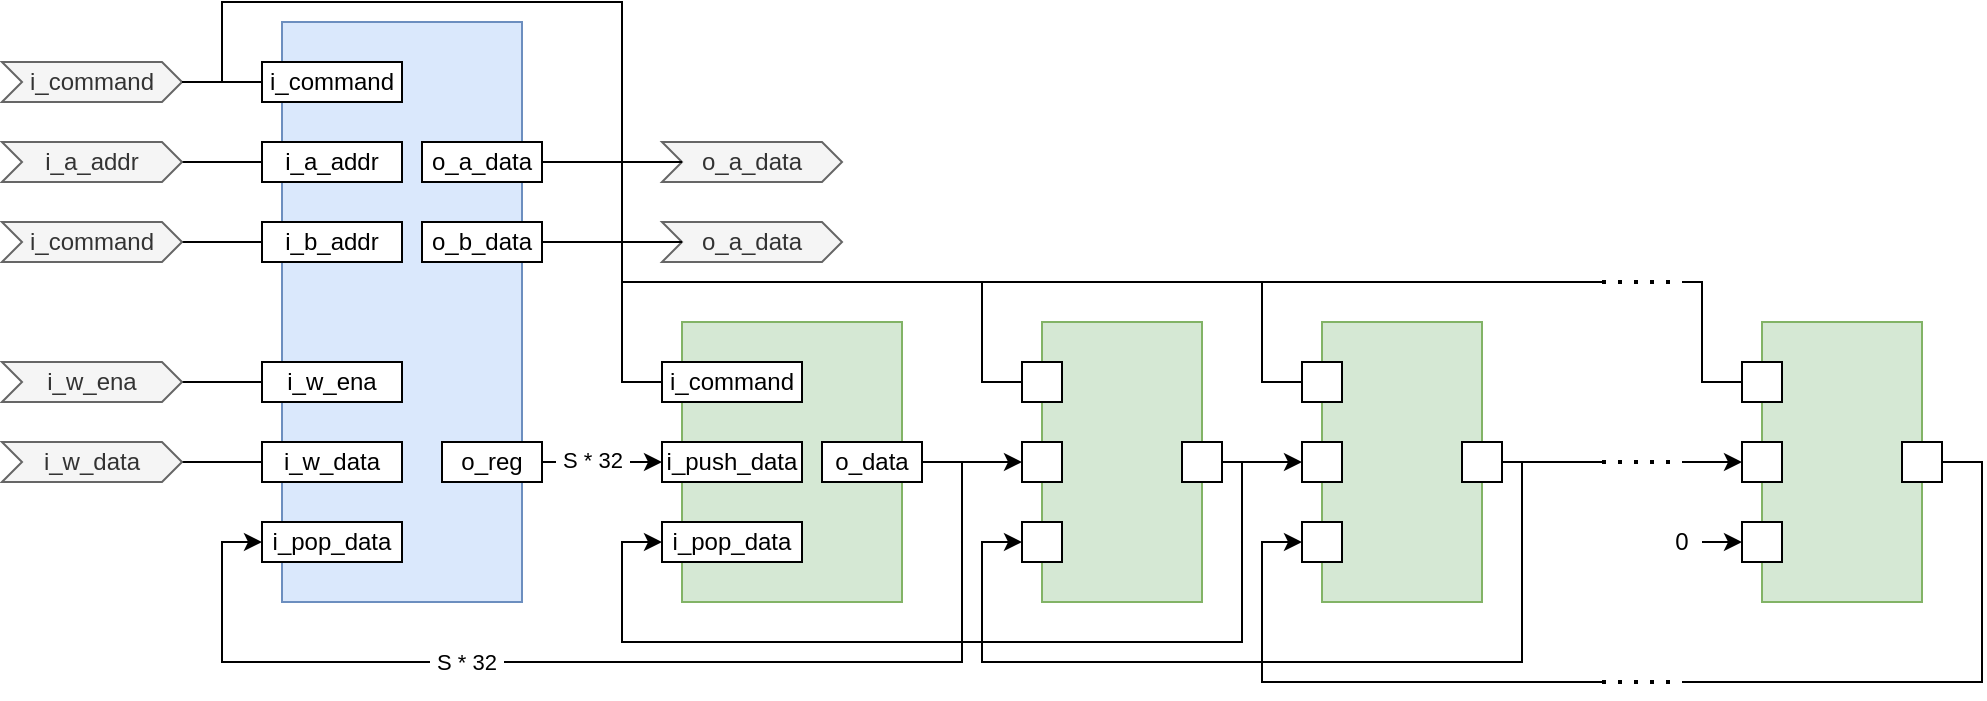 <mxfile version="27.0.5">
  <diagram name="Page-1" id="EF95RXOkAe6jpXl8hsVO">
    <mxGraphModel dx="2943" dy="1973" grid="1" gridSize="10" guides="1" tooltips="1" connect="1" arrows="1" fold="1" page="1" pageScale="1" pageWidth="850" pageHeight="1100" math="0" shadow="0">
      <root>
        <mxCell id="0" />
        <mxCell id="1" parent="0" />
        <mxCell id="Xn5FnCG-qSh6JUQlaOpy-32" value="" style="rounded=0;whiteSpace=wrap;html=1;fillColor=#d5e8d4;strokeColor=#82b366;" parent="1" vertex="1">
          <mxGeometry x="190" y="500" width="110" height="140" as="geometry" />
        </mxCell>
        <mxCell id="Xn5FnCG-qSh6JUQlaOpy-5" value="i_command" style="rounded=0;whiteSpace=wrap;html=1;" parent="1" vertex="1">
          <mxGeometry x="180" y="520" width="70" height="20" as="geometry" />
        </mxCell>
        <mxCell id="Xn5FnCG-qSh6JUQlaOpy-38" value="i_pop_data" style="rounded=0;whiteSpace=wrap;html=1;" parent="1" vertex="1">
          <mxGeometry x="180" y="600" width="70" height="20" as="geometry" />
        </mxCell>
        <mxCell id="Xn5FnCG-qSh6JUQlaOpy-41" value="o_data" style="rounded=0;whiteSpace=wrap;html=1;" parent="1" vertex="1">
          <mxGeometry x="260" y="560" width="50" height="20" as="geometry" />
        </mxCell>
        <mxCell id="Xn5FnCG-qSh6JUQlaOpy-35" value="i_push_data" style="rounded=0;whiteSpace=wrap;html=1;" parent="1" vertex="1">
          <mxGeometry x="180" y="560" width="70" height="20" as="geometry" />
        </mxCell>
        <mxCell id="Xn5FnCG-qSh6JUQlaOpy-45" value="" style="endArrow=none;html=1;rounded=0;entryX=0;entryY=0.5;entryDx=0;entryDy=0;exitX=0;exitY=0.5;exitDx=0;exitDy=0;startArrow=none;startFill=0;" parent="1" source="Xn5FnCG-qSh6JUQlaOpy-5" target="Xn5FnCG-qSh6JUQlaOpy-48" edge="1">
          <mxGeometry width="50" height="50" relative="1" as="geometry">
            <mxPoint x="170" y="530" as="sourcePoint" />
            <mxPoint x="460" y="530" as="targetPoint" />
            <Array as="points">
              <mxPoint x="160" y="530" />
              <mxPoint x="160" y="480" />
              <mxPoint x="340" y="480" />
              <mxPoint x="340" y="530" />
              <mxPoint x="360" y="530" />
            </Array>
          </mxGeometry>
        </mxCell>
        <mxCell id="Xn5FnCG-qSh6JUQlaOpy-47" value="" style="rounded=0;whiteSpace=wrap;html=1;fillColor=#d5e8d4;strokeColor=#82b366;" parent="1" vertex="1">
          <mxGeometry x="370" y="500" width="80" height="140" as="geometry" />
        </mxCell>
        <mxCell id="Xn5FnCG-qSh6JUQlaOpy-48" value="" style="rounded=0;whiteSpace=wrap;html=1;" parent="1" vertex="1">
          <mxGeometry x="360" y="520" width="20" height="20" as="geometry" />
        </mxCell>
        <mxCell id="Xn5FnCG-qSh6JUQlaOpy-49" value="" style="endArrow=classic;html=1;rounded=0;entryX=0;entryY=0.5;entryDx=0;entryDy=0;exitX=1;exitY=0.5;exitDx=0;exitDy=0;" parent="1" source="Xn5FnCG-qSh6JUQlaOpy-41" target="Xn5FnCG-qSh6JUQlaOpy-51" edge="1">
          <mxGeometry width="50" height="50" relative="1" as="geometry">
            <mxPoint x="360" y="570" as="sourcePoint" />
            <mxPoint x="460" y="570" as="targetPoint" />
          </mxGeometry>
        </mxCell>
        <mxCell id="Xn5FnCG-qSh6JUQlaOpy-51" value="" style="rounded=0;whiteSpace=wrap;html=1;" parent="1" vertex="1">
          <mxGeometry x="360" y="560" width="20" height="20" as="geometry" />
        </mxCell>
        <mxCell id="Xn5FnCG-qSh6JUQlaOpy-54" value="" style="rounded=0;whiteSpace=wrap;html=1;" parent="1" vertex="1">
          <mxGeometry x="360" y="600" width="20" height="20" as="geometry" />
        </mxCell>
        <mxCell id="Xn5FnCG-qSh6JUQlaOpy-56" value="" style="rounded=0;whiteSpace=wrap;html=1;" parent="1" vertex="1">
          <mxGeometry x="440" y="560" width="20" height="20" as="geometry" />
        </mxCell>
        <mxCell id="Xn5FnCG-qSh6JUQlaOpy-59" value="" style="endArrow=classic;html=1;rounded=0;exitX=1;exitY=0.5;exitDx=0;exitDy=0;entryX=0;entryY=0.5;entryDx=0;entryDy=0;" parent="1" source="Xn5FnCG-qSh6JUQlaOpy-56" target="Xn5FnCG-qSh6JUQlaOpy-38" edge="1">
          <mxGeometry width="50" height="50" relative="1" as="geometry">
            <mxPoint x="450" y="490" as="sourcePoint" />
            <mxPoint x="210" y="610" as="targetPoint" />
            <Array as="points">
              <mxPoint x="470" y="570" />
              <mxPoint x="470" y="660" />
              <mxPoint x="160" y="660" />
              <mxPoint x="160" y="610" />
            </Array>
          </mxGeometry>
        </mxCell>
        <mxCell id="Xn5FnCG-qSh6JUQlaOpy-61" value="" style="rounded=0;whiteSpace=wrap;html=1;fillColor=#d5e8d4;strokeColor=#82b366;" parent="1" vertex="1">
          <mxGeometry x="510" y="500" width="80" height="140" as="geometry" />
        </mxCell>
        <mxCell id="Xn5FnCG-qSh6JUQlaOpy-62" value="" style="rounded=0;whiteSpace=wrap;html=1;" parent="1" vertex="1">
          <mxGeometry x="500" y="520" width="20" height="20" as="geometry" />
        </mxCell>
        <mxCell id="Xn5FnCG-qSh6JUQlaOpy-63" value="" style="rounded=0;whiteSpace=wrap;html=1;" parent="1" vertex="1">
          <mxGeometry x="500" y="560" width="20" height="20" as="geometry" />
        </mxCell>
        <mxCell id="Xn5FnCG-qSh6JUQlaOpy-64" value="" style="rounded=0;whiteSpace=wrap;html=1;" parent="1" vertex="1">
          <mxGeometry x="500" y="600" width="20" height="20" as="geometry" />
        </mxCell>
        <mxCell id="Xn5FnCG-qSh6JUQlaOpy-65" value="" style="rounded=0;whiteSpace=wrap;html=1;" parent="1" vertex="1">
          <mxGeometry x="580" y="560" width="20" height="20" as="geometry" />
        </mxCell>
        <mxCell id="Xn5FnCG-qSh6JUQlaOpy-66" value="" style="endArrow=classic;html=1;rounded=0;exitX=1;exitY=0.5;exitDx=0;exitDy=0;entryX=0;entryY=0.5;entryDx=0;entryDy=0;" parent="1" source="Xn5FnCG-qSh6JUQlaOpy-65" edge="1">
          <mxGeometry width="50" height="50" relative="1" as="geometry">
            <mxPoint x="580" y="490" as="sourcePoint" />
            <mxPoint x="360" y="610" as="targetPoint" />
            <Array as="points">
              <mxPoint x="610" y="570" />
              <mxPoint x="610" y="670" />
              <mxPoint x="340" y="670" />
              <mxPoint x="340" y="610" />
            </Array>
          </mxGeometry>
        </mxCell>
        <mxCell id="Xn5FnCG-qSh6JUQlaOpy-68" value="" style="rounded=0;whiteSpace=wrap;html=1;fillColor=#d5e8d4;strokeColor=#82b366;" parent="1" vertex="1">
          <mxGeometry x="730" y="500" width="80" height="140" as="geometry" />
        </mxCell>
        <mxCell id="Xn5FnCG-qSh6JUQlaOpy-69" value="" style="rounded=0;whiteSpace=wrap;html=1;" parent="1" vertex="1">
          <mxGeometry x="720" y="520" width="20" height="20" as="geometry" />
        </mxCell>
        <mxCell id="Xn5FnCG-qSh6JUQlaOpy-70" value="" style="rounded=0;whiteSpace=wrap;html=1;" parent="1" vertex="1">
          <mxGeometry x="720" y="560" width="20" height="20" as="geometry" />
        </mxCell>
        <mxCell id="Xn5FnCG-qSh6JUQlaOpy-71" value="" style="rounded=0;whiteSpace=wrap;html=1;" parent="1" vertex="1">
          <mxGeometry x="720" y="600" width="20" height="20" as="geometry" />
        </mxCell>
        <mxCell id="Xn5FnCG-qSh6JUQlaOpy-72" value="" style="rounded=0;whiteSpace=wrap;html=1;" parent="1" vertex="1">
          <mxGeometry x="800" y="560" width="20" height="20" as="geometry" />
        </mxCell>
        <mxCell id="Xn5FnCG-qSh6JUQlaOpy-75" value="" style="endArrow=classic;html=1;rounded=0;entryX=0;entryY=0.5;entryDx=0;entryDy=0;" parent="1" target="Xn5FnCG-qSh6JUQlaOpy-64" edge="1">
          <mxGeometry width="50" height="50" relative="1" as="geometry">
            <mxPoint x="650" y="680" as="sourcePoint" />
            <mxPoint x="520" y="660" as="targetPoint" />
            <Array as="points">
              <mxPoint x="480" y="680" />
              <mxPoint x="480" y="610" />
            </Array>
          </mxGeometry>
        </mxCell>
        <mxCell id="Xn5FnCG-qSh6JUQlaOpy-76" value="" style="endArrow=classic;html=1;rounded=0;entryX=0;entryY=0.5;entryDx=0;entryDy=0;" parent="1" target="Xn5FnCG-qSh6JUQlaOpy-70" edge="1">
          <mxGeometry width="50" height="50" relative="1" as="geometry">
            <mxPoint x="690" y="570" as="sourcePoint" />
            <mxPoint x="520" y="660" as="targetPoint" />
          </mxGeometry>
        </mxCell>
        <mxCell id="Xn5FnCG-qSh6JUQlaOpy-77" value="" style="endArrow=none;html=1;rounded=0;" parent="1" edge="1">
          <mxGeometry width="50" height="50" relative="1" as="geometry">
            <mxPoint x="650" y="480" as="sourcePoint" />
            <mxPoint x="340" y="480" as="targetPoint" />
          </mxGeometry>
        </mxCell>
        <mxCell id="Xn5FnCG-qSh6JUQlaOpy-78" value="" style="endArrow=none;html=1;rounded=0;entryX=0;entryY=0.5;entryDx=0;entryDy=0;startFill=0;" parent="1" target="Xn5FnCG-qSh6JUQlaOpy-69" edge="1">
          <mxGeometry width="50" height="50" relative="1" as="geometry">
            <mxPoint x="690" y="480" as="sourcePoint" />
            <mxPoint x="520" y="660" as="targetPoint" />
            <Array as="points">
              <mxPoint x="700" y="480" />
              <mxPoint x="700" y="530" />
            </Array>
          </mxGeometry>
        </mxCell>
        <mxCell id="Xn5FnCG-qSh6JUQlaOpy-80" value="" style="endArrow=none;dashed=1;html=1;dashPattern=1 3;strokeWidth=2;rounded=0;" parent="1" edge="1">
          <mxGeometry width="50" height="50" relative="1" as="geometry">
            <mxPoint x="650" y="480" as="sourcePoint" />
            <mxPoint x="690" y="480" as="targetPoint" />
          </mxGeometry>
        </mxCell>
        <mxCell id="Xn5FnCG-qSh6JUQlaOpy-81" value="" style="endArrow=none;dashed=1;html=1;dashPattern=1 3;strokeWidth=2;rounded=0;" parent="1" edge="1">
          <mxGeometry width="50" height="50" relative="1" as="geometry">
            <mxPoint x="650" y="570" as="sourcePoint" />
            <mxPoint x="690" y="570" as="targetPoint" />
          </mxGeometry>
        </mxCell>
        <mxCell id="Xn5FnCG-qSh6JUQlaOpy-82" value="" style="endArrow=none;dashed=1;html=1;dashPattern=1 3;strokeWidth=2;rounded=0;" parent="1" edge="1">
          <mxGeometry width="50" height="50" relative="1" as="geometry">
            <mxPoint x="650" y="680" as="sourcePoint" />
            <mxPoint x="690" y="680" as="targetPoint" />
          </mxGeometry>
        </mxCell>
        <mxCell id="Xn5FnCG-qSh6JUQlaOpy-83" value="" style="endArrow=none;html=1;rounded=0;" parent="1" edge="1">
          <mxGeometry width="50" height="50" relative="1" as="geometry">
            <mxPoint x="610" y="570" as="sourcePoint" />
            <mxPoint x="650" y="570" as="targetPoint" />
          </mxGeometry>
        </mxCell>
        <mxCell id="Xn5FnCG-qSh6JUQlaOpy-85" value="" style="endArrow=none;html=1;rounded=0;entryX=1;entryY=0.5;entryDx=0;entryDy=0;" parent="1" target="Xn5FnCG-qSh6JUQlaOpy-72" edge="1">
          <mxGeometry width="50" height="50" relative="1" as="geometry">
            <mxPoint x="690" y="680" as="sourcePoint" />
            <mxPoint x="520" y="660" as="targetPoint" />
            <Array as="points">
              <mxPoint x="840" y="680" />
              <mxPoint x="840" y="570" />
            </Array>
          </mxGeometry>
        </mxCell>
        <mxCell id="Xn5FnCG-qSh6JUQlaOpy-86" value="" style="endArrow=classic;html=1;rounded=0;entryX=0;entryY=0.5;entryDx=0;entryDy=0;" parent="1" target="Xn5FnCG-qSh6JUQlaOpy-71" edge="1">
          <mxGeometry width="50" height="50" relative="1" as="geometry">
            <mxPoint x="700" y="610" as="sourcePoint" />
            <mxPoint x="520" y="660" as="targetPoint" />
          </mxGeometry>
        </mxCell>
        <mxCell id="Xn5FnCG-qSh6JUQlaOpy-88" value="0" style="text;html=1;align=center;verticalAlign=middle;whiteSpace=wrap;rounded=0;" parent="1" vertex="1">
          <mxGeometry x="680" y="600" width="20" height="20" as="geometry" />
        </mxCell>
        <mxCell id="Xn5FnCG-qSh6JUQlaOpy-90" value="" style="endArrow=classic;html=1;rounded=0;entryX=0;entryY=0.5;entryDx=0;entryDy=0;" parent="1" target="Xn5FnCG-qSh6JUQlaOpy-63" edge="1">
          <mxGeometry width="50" height="50" relative="1" as="geometry">
            <mxPoint x="470" y="570" as="sourcePoint" />
            <mxPoint x="510" y="660" as="targetPoint" />
          </mxGeometry>
        </mxCell>
        <mxCell id="Xn5FnCG-qSh6JUQlaOpy-91" value="" style="endArrow=none;html=1;rounded=0;entryX=0;entryY=0.5;entryDx=0;entryDy=0;startFill=0;" parent="1" target="Xn5FnCG-qSh6JUQlaOpy-62" edge="1">
          <mxGeometry width="50" height="50" relative="1" as="geometry">
            <mxPoint x="480" y="480" as="sourcePoint" />
            <mxPoint x="510" y="640" as="targetPoint" />
            <Array as="points">
              <mxPoint x="480" y="530" />
            </Array>
          </mxGeometry>
        </mxCell>
        <mxCell id="Xn5FnCG-qSh6JUQlaOpy-93" value="" style="rounded=0;whiteSpace=wrap;html=1;fillColor=#dae8fc;strokeColor=#6c8ebf;" parent="1" vertex="1">
          <mxGeometry x="-10" y="350" width="120" height="290" as="geometry" />
        </mxCell>
        <mxCell id="Xn5FnCG-qSh6JUQlaOpy-95" value="" style="endArrow=classic;html=1;rounded=0;entryX=0;entryY=0.5;entryDx=0;entryDy=0;" parent="1" target="Xn5FnCG-qSh6JUQlaOpy-96" edge="1">
          <mxGeometry width="50" height="50" relative="1" as="geometry">
            <mxPoint x="330" y="570" as="sourcePoint" />
            <mxPoint x="-80" y="680" as="targetPoint" />
            <Array as="points">
              <mxPoint x="330" y="670" />
              <mxPoint x="-40" y="670" />
              <mxPoint x="-40" y="610" />
              <mxPoint x="-20" y="610" />
            </Array>
          </mxGeometry>
        </mxCell>
        <mxCell id="Xn5FnCG-qSh6JUQlaOpy-168" value="&amp;nbsp;S * 32&amp;nbsp;" style="edgeLabel;html=1;align=center;verticalAlign=middle;resizable=0;points=[];" parent="Xn5FnCG-qSh6JUQlaOpy-95" vertex="1" connectable="0">
          <mxGeometry x="0.268" y="2" relative="1" as="geometry">
            <mxPoint y="-2" as="offset" />
          </mxGeometry>
        </mxCell>
        <mxCell id="Xn5FnCG-qSh6JUQlaOpy-96" value="i_pop_data" style="rounded=0;whiteSpace=wrap;html=1;" parent="1" vertex="1">
          <mxGeometry x="-20" y="600" width="70" height="20" as="geometry" />
        </mxCell>
        <mxCell id="Xn5FnCG-qSh6JUQlaOpy-97" value="i_command" style="rounded=0;whiteSpace=wrap;html=1;" parent="1" vertex="1">
          <mxGeometry x="-20" y="370" width="70" height="20" as="geometry" />
        </mxCell>
        <mxCell id="Xn5FnCG-qSh6JUQlaOpy-99" value="i_w_ena" style="rounded=0;whiteSpace=wrap;html=1;" parent="1" vertex="1">
          <mxGeometry x="-20" y="520" width="70" height="20" as="geometry" />
        </mxCell>
        <mxCell id="Xn5FnCG-qSh6JUQlaOpy-101" value="o_reg" style="rounded=0;whiteSpace=wrap;html=1;" parent="1" vertex="1">
          <mxGeometry x="70" y="560" width="50" height="20" as="geometry" />
        </mxCell>
        <mxCell id="Xn5FnCG-qSh6JUQlaOpy-102" value="" style="endArrow=classic;html=1;rounded=0;exitX=1;exitY=0.5;exitDx=0;exitDy=0;entryX=0;entryY=0.5;entryDx=0;entryDy=0;" parent="1" source="Xn5FnCG-qSh6JUQlaOpy-101" target="Xn5FnCG-qSh6JUQlaOpy-35" edge="1">
          <mxGeometry width="50" height="50" relative="1" as="geometry">
            <mxPoint x="280" y="480" as="sourcePoint" />
            <mxPoint x="330" y="430" as="targetPoint" />
          </mxGeometry>
        </mxCell>
        <mxCell id="MGw8vv9GLLUsV1lmkRWs-1" value="&amp;nbsp;S * 32&amp;nbsp;" style="edgeLabel;html=1;align=center;verticalAlign=middle;resizable=0;points=[];" vertex="1" connectable="0" parent="Xn5FnCG-qSh6JUQlaOpy-102">
          <mxGeometry x="-0.19" y="1" relative="1" as="geometry">
            <mxPoint as="offset" />
          </mxGeometry>
        </mxCell>
        <mxCell id="Xn5FnCG-qSh6JUQlaOpy-103" value="i_w_data" style="rounded=0;whiteSpace=wrap;html=1;" parent="1" vertex="1">
          <mxGeometry x="-20" y="560" width="70" height="20" as="geometry" />
        </mxCell>
        <mxCell id="Xn5FnCG-qSh6JUQlaOpy-108" value="o_a_data" style="rounded=0;whiteSpace=wrap;html=1;" parent="1" vertex="1">
          <mxGeometry x="60" y="410" width="60" height="20" as="geometry" />
        </mxCell>
        <mxCell id="Xn5FnCG-qSh6JUQlaOpy-109" value="o_b_data" style="rounded=0;whiteSpace=wrap;html=1;" parent="1" vertex="1">
          <mxGeometry x="60" y="450" width="60" height="20" as="geometry" />
        </mxCell>
        <mxCell id="Xn5FnCG-qSh6JUQlaOpy-110" value="o_a_data" style="shape=step;perimeter=stepPerimeter;whiteSpace=wrap;html=1;fixedSize=1;size=10;fillColor=#f5f5f5;fontColor=#333333;strokeColor=#666666;" parent="1" vertex="1">
          <mxGeometry x="180" y="410" width="90" height="20" as="geometry" />
        </mxCell>
        <mxCell id="Xn5FnCG-qSh6JUQlaOpy-111" value="" style="endArrow=none;html=1;rounded=0;entryX=0;entryY=0.5;entryDx=0;entryDy=0;exitX=1;exitY=0.5;exitDx=0;exitDy=0;" parent="1" source="Xn5FnCG-qSh6JUQlaOpy-108" target="Xn5FnCG-qSh6JUQlaOpy-110" edge="1">
          <mxGeometry width="50" height="50" relative="1" as="geometry">
            <mxPoint x="390" y="490" as="sourcePoint" />
            <mxPoint x="440" y="440" as="targetPoint" />
          </mxGeometry>
        </mxCell>
        <mxCell id="Xn5FnCG-qSh6JUQlaOpy-112" value="o_a_data" style="shape=step;perimeter=stepPerimeter;whiteSpace=wrap;html=1;fixedSize=1;size=10;fillColor=#f5f5f5;fontColor=#333333;strokeColor=#666666;" parent="1" vertex="1">
          <mxGeometry x="180" y="450" width="90" height="20" as="geometry" />
        </mxCell>
        <mxCell id="Xn5FnCG-qSh6JUQlaOpy-113" value="" style="endArrow=none;html=1;rounded=0;entryX=0;entryY=0.5;entryDx=0;entryDy=0;exitX=1;exitY=0.5;exitDx=0;exitDy=0;" parent="1" source="Xn5FnCG-qSh6JUQlaOpy-109" target="Xn5FnCG-qSh6JUQlaOpy-112" edge="1">
          <mxGeometry width="50" height="50" relative="1" as="geometry">
            <mxPoint x="390" y="490" as="sourcePoint" />
            <mxPoint x="440" y="440" as="targetPoint" />
          </mxGeometry>
        </mxCell>
        <mxCell id="Xn5FnCG-qSh6JUQlaOpy-114" value="i_b_addr" style="rounded=0;whiteSpace=wrap;html=1;" parent="1" vertex="1">
          <mxGeometry x="-20" y="450" width="70" height="20" as="geometry" />
        </mxCell>
        <mxCell id="Xn5FnCG-qSh6JUQlaOpy-115" value="i_a_addr" style="rounded=0;whiteSpace=wrap;html=1;" parent="1" vertex="1">
          <mxGeometry x="-20" y="410" width="70" height="20" as="geometry" />
        </mxCell>
        <mxCell id="Xn5FnCG-qSh6JUQlaOpy-116" value="i_command" style="shape=step;perimeter=stepPerimeter;whiteSpace=wrap;html=1;fixedSize=1;size=10;fillColor=#f5f5f5;fontColor=#333333;strokeColor=#666666;" parent="1" vertex="1">
          <mxGeometry x="-150" y="370" width="90" height="20" as="geometry" />
        </mxCell>
        <mxCell id="Xn5FnCG-qSh6JUQlaOpy-122" style="edgeStyle=orthogonalEdgeStyle;rounded=0;orthogonalLoop=1;jettySize=auto;html=1;exitX=1;exitY=0.5;exitDx=0;exitDy=0;entryX=0;entryY=0.5;entryDx=0;entryDy=0;endArrow=none;startFill=0;" parent="1" source="Xn5FnCG-qSh6JUQlaOpy-117" target="Xn5FnCG-qSh6JUQlaOpy-115" edge="1">
          <mxGeometry relative="1" as="geometry" />
        </mxCell>
        <mxCell id="Xn5FnCG-qSh6JUQlaOpy-117" value="i_a_addr" style="shape=step;perimeter=stepPerimeter;whiteSpace=wrap;html=1;fixedSize=1;size=10;fillColor=#f5f5f5;fontColor=#333333;strokeColor=#666666;" parent="1" vertex="1">
          <mxGeometry x="-150" y="410" width="90" height="20" as="geometry" />
        </mxCell>
        <mxCell id="Xn5FnCG-qSh6JUQlaOpy-123" style="edgeStyle=orthogonalEdgeStyle;rounded=0;orthogonalLoop=1;jettySize=auto;html=1;exitX=1;exitY=0.5;exitDx=0;exitDy=0;entryX=0;entryY=0.5;entryDx=0;entryDy=0;endArrow=none;startFill=0;" parent="1" source="Xn5FnCG-qSh6JUQlaOpy-118" target="Xn5FnCG-qSh6JUQlaOpy-114" edge="1">
          <mxGeometry relative="1" as="geometry" />
        </mxCell>
        <mxCell id="Xn5FnCG-qSh6JUQlaOpy-118" value="i_command" style="shape=step;perimeter=stepPerimeter;whiteSpace=wrap;html=1;fixedSize=1;size=10;fillColor=#f5f5f5;fontColor=#333333;strokeColor=#666666;" parent="1" vertex="1">
          <mxGeometry x="-150" y="450" width="90" height="20" as="geometry" />
        </mxCell>
        <mxCell id="Xn5FnCG-qSh6JUQlaOpy-124" style="edgeStyle=orthogonalEdgeStyle;rounded=0;orthogonalLoop=1;jettySize=auto;html=1;exitX=1;exitY=0.5;exitDx=0;exitDy=0;entryX=0;entryY=0.5;entryDx=0;entryDy=0;endArrow=none;startFill=0;" parent="1" source="Xn5FnCG-qSh6JUQlaOpy-119" target="Xn5FnCG-qSh6JUQlaOpy-99" edge="1">
          <mxGeometry relative="1" as="geometry" />
        </mxCell>
        <mxCell id="Xn5FnCG-qSh6JUQlaOpy-119" value="i_w_ena" style="shape=step;perimeter=stepPerimeter;whiteSpace=wrap;html=1;fixedSize=1;size=10;fillColor=#f5f5f5;fontColor=#333333;strokeColor=#666666;" parent="1" vertex="1">
          <mxGeometry x="-150" y="520" width="90" height="20" as="geometry" />
        </mxCell>
        <mxCell id="Xn5FnCG-qSh6JUQlaOpy-125" style="edgeStyle=orthogonalEdgeStyle;rounded=0;orthogonalLoop=1;jettySize=auto;html=1;exitX=1;exitY=0.5;exitDx=0;exitDy=0;entryX=0;entryY=0.5;entryDx=0;entryDy=0;endArrow=none;startFill=0;" parent="1" source="Xn5FnCG-qSh6JUQlaOpy-120" target="Xn5FnCG-qSh6JUQlaOpy-103" edge="1">
          <mxGeometry relative="1" as="geometry" />
        </mxCell>
        <mxCell id="Xn5FnCG-qSh6JUQlaOpy-120" value="i_w_data" style="shape=step;perimeter=stepPerimeter;whiteSpace=wrap;html=1;fixedSize=1;size=10;fillColor=#f5f5f5;fontColor=#333333;strokeColor=#666666;" parent="1" vertex="1">
          <mxGeometry x="-150" y="560" width="90" height="20" as="geometry" />
        </mxCell>
        <mxCell id="Xn5FnCG-qSh6JUQlaOpy-121" value="" style="endArrow=none;html=1;rounded=0;entryX=0;entryY=0.5;entryDx=0;entryDy=0;exitX=1;exitY=0.5;exitDx=0;exitDy=0;" parent="1" source="Xn5FnCG-qSh6JUQlaOpy-116" target="Xn5FnCG-qSh6JUQlaOpy-97" edge="1">
          <mxGeometry width="50" height="50" relative="1" as="geometry">
            <mxPoint x="370" y="660" as="sourcePoint" />
            <mxPoint x="420" y="610" as="targetPoint" />
          </mxGeometry>
        </mxCell>
        <mxCell id="Xn5FnCG-qSh6JUQlaOpy-127" value="" style="endArrow=none;html=1;rounded=0;" parent="1" edge="1">
          <mxGeometry width="50" height="50" relative="1" as="geometry">
            <mxPoint x="160" y="480" as="sourcePoint" />
            <mxPoint x="-40" y="380" as="targetPoint" />
            <Array as="points">
              <mxPoint x="160" y="340" />
              <mxPoint x="-40" y="340" />
            </Array>
          </mxGeometry>
        </mxCell>
      </root>
    </mxGraphModel>
  </diagram>
</mxfile>
